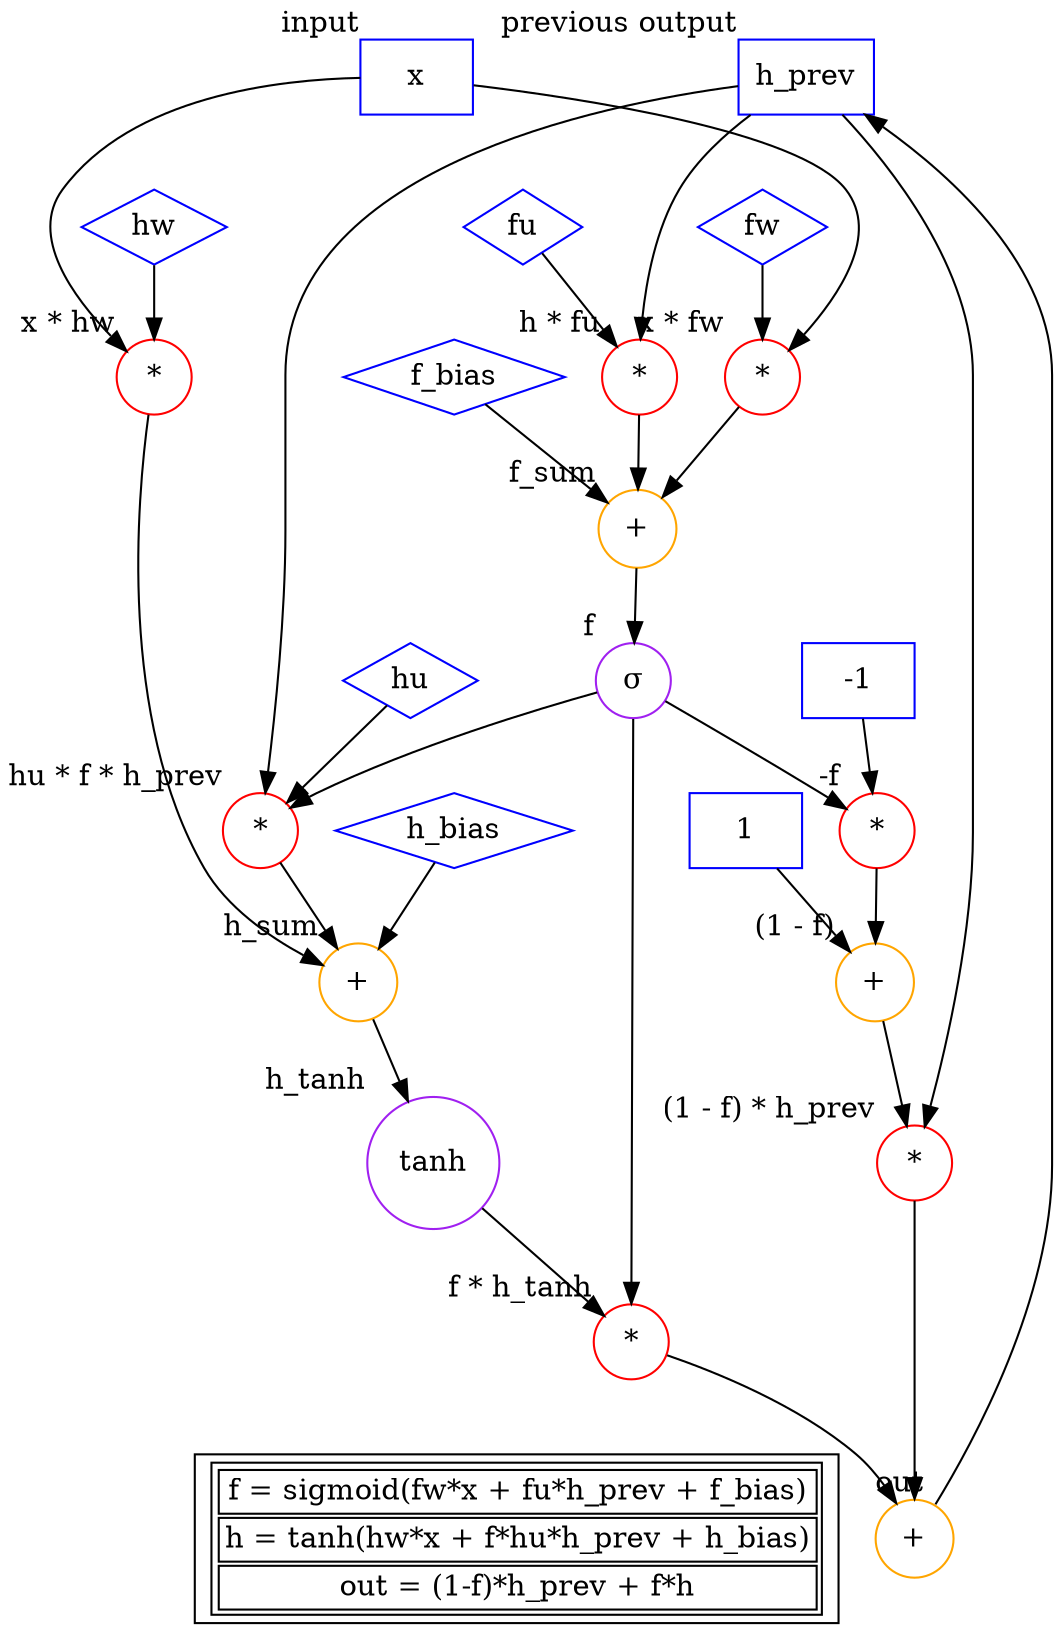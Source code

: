 digraph CNN {
	{
		rank = source;
        x           [shape=box,color=blue,label="x",xlabel="input"];
        h_prev      [shape=box,color=blue,label="h_prev", xlabel="previous output"];
	}

    f_bias      [shape=diamond,color=blue,label="f_bias"];
    fw          [shape=diamond,color=blue,label="fw"];
    fu          [shape=diamond,color=blue,label="fu"];

    xfw         [shape=circle,color=red,label="*",xlabel="x * fw"];
    hfu         [shape=circle,color=red,label="*",xlabel="h * fu"];

    x -> xfw;
    fw -> xfw;

    h_prev -> hfu;
    fu -> hfu;



    f_sum       [shape=circle,color=orange,label="+",xlabel="f_sum"];
    //f           [shape=circle,color=purple,label="sigmoid",xlabel="f"];
    f           [shape=circle,color=purple,label="&sigma;",xlabel="f"];

    f_bias -> f_sum;
    xfw -> f_sum;
    hfu -> f_sum;

    f_sum -> f;


    h_bias      [shape=diamond,color=blue,label="h_bias"];
    hw          [shape=diamond,color=blue,label="hw"];
    hu          [shape=diamond,color=blue,label="hu"];

    xhw         [shape=circle,color=red,label="*",xlabel="x * hw"];
    hufh        [shape=circle,color=red,label="*",xlabel="hu * f * h_prev"];

    x -> xhw;
    hw -> xhw;

    hu -> hufh;
    f -> hufh;
    h_prev -> hufh;

    h_sum       [shape=circle,color=orange,label="+",xlabel="h_sum"];
    h_tanh      [shape=circle,color=purple,label="tanh",xlabel="h_tanh"];

    xhw -> h_sum;
    hufh -> h_sum;
    h_bias -> h_sum;

    h_sum -> h_tanh;




    neg_1           [shape=box,color=blue,label="-1"];
    neg_f           [shape=circle,color=red,label="*", xlabel="-f"]

    neg_1 -> neg_f;
    f -> neg_f;

    plus_1          [shape=box,color=blue,label="1"];
    one_minus_f     [shape=circle,color=orange,label="+",xlabel="(1 - f)"];

    plus_1 -> one_minus_f;
    neg_f -> one_minus_f;

    f_h_tanh        [shape=circle,color=red,label="*",xlabel="f * h_tanh"];

    f -> f_h_tanh;
    h_tanh -> f_h_tanh;


		one_minus_f_h_prev				[shape=circle,color=red,label="*",xlabel="(1 - f) * h_prev"];

		one_minus_f -> one_minus_f_h_prev;
		h_prev -> one_minus_f_h_prev;

	{
		rank = sink;

        legend [shape=box,
            label=<
                <table>
                <tr><td>f = sigmoid(fw*x + fu*h_prev + f_bias)</td></tr>
                <tr><td>h = tanh(hw*x + f*hu*h_prev + h_bias)</td></tr>
                <tr><td>out = (1-f)*h_prev + f*h</td></tr>
                </table>
                >]

        out       [shape=circle,color=orange,label="+",xlabel="out"];
    }

    f_h_tanh -> out;
    one_minus_f_h_prev -> out;
    out -> h_prev;

    legend -> out [style=invis];


/**/
}

